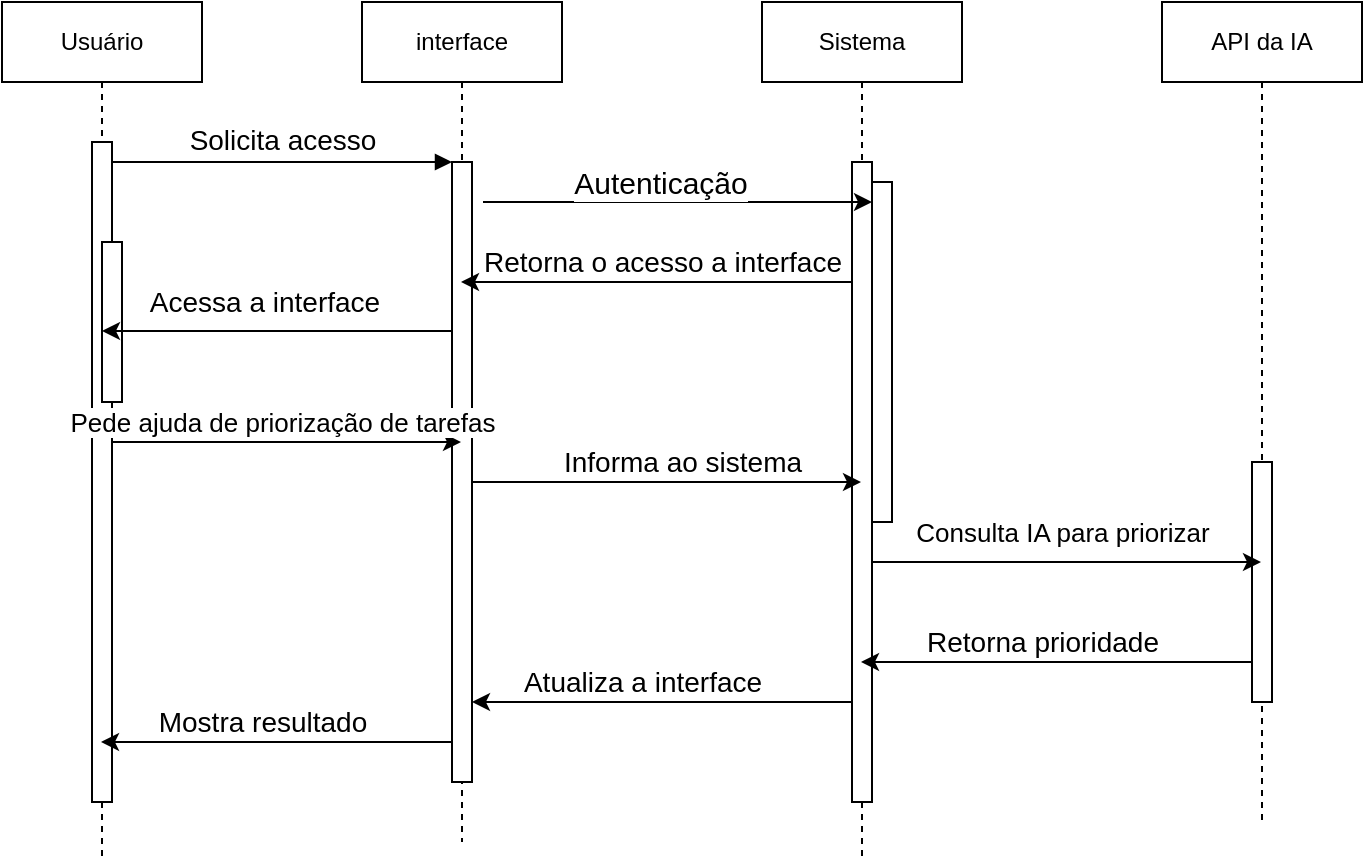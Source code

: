 <mxfile version="24.8.4">
  <diagram name="Page-1" id="2YBvvXClWsGukQMizWep">
    <mxGraphModel grid="1" page="1" gridSize="10" guides="1" tooltips="1" connect="1" arrows="1" fold="1" pageScale="1" pageWidth="850" pageHeight="1100" math="0" shadow="0">
      <root>
        <mxCell id="0" />
        <mxCell id="1" parent="0" />
        <mxCell id="aM9ryv3xv72pqoxQDRHE-1" value="Usuário" style="shape=umlLifeline;perimeter=lifelinePerimeter;whiteSpace=wrap;html=1;container=0;dropTarget=0;collapsible=0;recursiveResize=0;outlineConnect=0;portConstraint=eastwest;newEdgeStyle={&quot;edgeStyle&quot;:&quot;elbowEdgeStyle&quot;,&quot;elbow&quot;:&quot;vertical&quot;,&quot;curved&quot;:0,&quot;rounded&quot;:0};" vertex="1" parent="1">
          <mxGeometry x="40" y="40" width="100" height="430" as="geometry" />
        </mxCell>
        <mxCell id="aM9ryv3xv72pqoxQDRHE-2" value="" style="html=1;points=[];perimeter=orthogonalPerimeter;outlineConnect=0;targetShapes=umlLifeline;portConstraint=eastwest;newEdgeStyle={&quot;edgeStyle&quot;:&quot;elbowEdgeStyle&quot;,&quot;elbow&quot;:&quot;vertical&quot;,&quot;curved&quot;:0,&quot;rounded&quot;:0};" vertex="1" parent="aM9ryv3xv72pqoxQDRHE-1">
          <mxGeometry x="45" y="70" width="10" height="330" as="geometry" />
        </mxCell>
        <mxCell id="aM9ryv3xv72pqoxQDRHE-4" value="" style="html=1;points=[];perimeter=orthogonalPerimeter;outlineConnect=0;targetShapes=umlLifeline;portConstraint=eastwest;newEdgeStyle={&quot;edgeStyle&quot;:&quot;elbowEdgeStyle&quot;,&quot;elbow&quot;:&quot;vertical&quot;,&quot;curved&quot;:0,&quot;rounded&quot;:0};" vertex="1" parent="aM9ryv3xv72pqoxQDRHE-1">
          <mxGeometry x="50" y="120" width="10" height="80" as="geometry" />
        </mxCell>
        <mxCell id="aM9ryv3xv72pqoxQDRHE-5" value="interface" style="shape=umlLifeline;perimeter=lifelinePerimeter;whiteSpace=wrap;html=1;container=0;dropTarget=0;collapsible=0;recursiveResize=0;outlineConnect=0;portConstraint=eastwest;newEdgeStyle={&quot;edgeStyle&quot;:&quot;elbowEdgeStyle&quot;,&quot;elbow&quot;:&quot;vertical&quot;,&quot;curved&quot;:0,&quot;rounded&quot;:0};" vertex="1" parent="1">
          <mxGeometry x="220" y="40" width="100" height="420" as="geometry" />
        </mxCell>
        <mxCell id="aM9ryv3xv72pqoxQDRHE-6" value="" style="html=1;points=[];perimeter=orthogonalPerimeter;outlineConnect=0;targetShapes=umlLifeline;portConstraint=eastwest;newEdgeStyle={&quot;edgeStyle&quot;:&quot;elbowEdgeStyle&quot;,&quot;elbow&quot;:&quot;vertical&quot;,&quot;curved&quot;:0,&quot;rounded&quot;:0};" vertex="1" parent="aM9ryv3xv72pqoxQDRHE-5">
          <mxGeometry x="45" y="80" width="10" height="310" as="geometry" />
        </mxCell>
        <mxCell id="aM9ryv3xv72pqoxQDRHE-7" value="&lt;font style=&quot;font-size: 14px;&quot;&gt;Solicita acesso&lt;/font&gt;" style="html=1;verticalAlign=bottom;endArrow=block;edgeStyle=elbowEdgeStyle;elbow=vertical;curved=0;rounded=0;" edge="1" parent="1" source="aM9ryv3xv72pqoxQDRHE-2" target="aM9ryv3xv72pqoxQDRHE-6">
          <mxGeometry relative="1" as="geometry">
            <mxPoint x="195" y="130" as="sourcePoint" />
            <Array as="points">
              <mxPoint x="180" y="120" />
            </Array>
          </mxGeometry>
        </mxCell>
        <mxCell id="kVtYG2DGbfuEtyrICrXy-3" value="Sistema" style="shape=umlLifeline;perimeter=lifelinePerimeter;whiteSpace=wrap;html=1;container=0;dropTarget=0;collapsible=0;recursiveResize=0;outlineConnect=0;portConstraint=eastwest;newEdgeStyle={&quot;edgeStyle&quot;:&quot;elbowEdgeStyle&quot;,&quot;elbow&quot;:&quot;vertical&quot;,&quot;curved&quot;:0,&quot;rounded&quot;:0};" vertex="1" parent="1">
          <mxGeometry x="420" y="40" width="100" height="430" as="geometry" />
        </mxCell>
        <mxCell id="kVtYG2DGbfuEtyrICrXy-4" value="" style="html=1;points=[];perimeter=orthogonalPerimeter;outlineConnect=0;targetShapes=umlLifeline;portConstraint=eastwest;newEdgeStyle={&quot;edgeStyle&quot;:&quot;elbowEdgeStyle&quot;,&quot;elbow&quot;:&quot;vertical&quot;,&quot;curved&quot;:0,&quot;rounded&quot;:0};" vertex="1" parent="kVtYG2DGbfuEtyrICrXy-3">
          <mxGeometry x="45" y="80" width="10" height="320" as="geometry" />
        </mxCell>
        <mxCell id="kVtYG2DGbfuEtyrICrXy-9" value="" style="html=1;points=[];perimeter=orthogonalPerimeter;outlineConnect=0;targetShapes=umlLifeline;portConstraint=eastwest;newEdgeStyle={&quot;edgeStyle&quot;:&quot;elbowEdgeStyle&quot;,&quot;elbow&quot;:&quot;vertical&quot;,&quot;curved&quot;:0,&quot;rounded&quot;:0};" vertex="1" parent="1">
          <mxGeometry x="475" y="130" width="10" height="170" as="geometry" />
        </mxCell>
        <mxCell id="kVtYG2DGbfuEtyrICrXy-10" value="API da IA" style="shape=umlLifeline;perimeter=lifelinePerimeter;whiteSpace=wrap;html=1;container=0;dropTarget=0;collapsible=0;recursiveResize=0;outlineConnect=0;portConstraint=eastwest;newEdgeStyle={&quot;edgeStyle&quot;:&quot;elbowEdgeStyle&quot;,&quot;elbow&quot;:&quot;vertical&quot;,&quot;curved&quot;:0,&quot;rounded&quot;:0};" vertex="1" parent="1">
          <mxGeometry x="620" y="40" width="100" height="410" as="geometry" />
        </mxCell>
        <mxCell id="kVtYG2DGbfuEtyrICrXy-11" value="" style="html=1;points=[];perimeter=orthogonalPerimeter;outlineConnect=0;targetShapes=umlLifeline;portConstraint=eastwest;newEdgeStyle={&quot;edgeStyle&quot;:&quot;elbowEdgeStyle&quot;,&quot;elbow&quot;:&quot;vertical&quot;,&quot;curved&quot;:0,&quot;rounded&quot;:0};" vertex="1" parent="kVtYG2DGbfuEtyrICrXy-10">
          <mxGeometry x="45" y="230" width="10" height="120" as="geometry" />
        </mxCell>
        <mxCell id="kVtYG2DGbfuEtyrICrXy-13" style="edgeStyle=elbowEdgeStyle;rounded=0;orthogonalLoop=1;jettySize=auto;html=1;elbow=vertical;curved=0;" edge="1" parent="1">
          <mxGeometry relative="1" as="geometry">
            <mxPoint x="280.5" y="140" as="sourcePoint" />
            <mxPoint x="475" y="140" as="targetPoint" />
          </mxGeometry>
        </mxCell>
        <mxCell id="kVtYG2DGbfuEtyrICrXy-14" value="&lt;font style=&quot;font-size: 15px;&quot;&gt;Autenticação&lt;/font&gt;" style="edgeLabel;html=1;align=center;verticalAlign=middle;resizable=0;points=[];" connectable="0" vertex="1" parent="kVtYG2DGbfuEtyrICrXy-13">
          <mxGeometry x="-0.1" y="-1" relative="1" as="geometry">
            <mxPoint x="1" y="-11" as="offset" />
          </mxGeometry>
        </mxCell>
        <mxCell id="kVtYG2DGbfuEtyrICrXy-17" style="edgeStyle=elbowEdgeStyle;rounded=0;orthogonalLoop=1;jettySize=auto;html=1;elbow=vertical;curved=0;" edge="1" parent="1">
          <mxGeometry relative="1" as="geometry">
            <mxPoint x="465" y="180" as="sourcePoint" />
            <mxPoint x="269.5" y="180" as="targetPoint" />
          </mxGeometry>
        </mxCell>
        <mxCell id="kVtYG2DGbfuEtyrICrXy-18" value="&lt;font style=&quot;font-size: 14px;&quot;&gt;Retorna o acesso a interface&lt;/font&gt;" style="edgeLabel;html=1;align=center;verticalAlign=middle;resizable=0;points=[];" connectable="0" vertex="1" parent="kVtYG2DGbfuEtyrICrXy-17">
          <mxGeometry x="0.125" relative="1" as="geometry">
            <mxPoint x="15" y="-10" as="offset" />
          </mxGeometry>
        </mxCell>
        <mxCell id="kVtYG2DGbfuEtyrICrXy-20" value="&lt;font style=&quot;font-size: 14px;&quot;&gt;Acessa a interface&lt;/font&gt;" style="edgeStyle=elbowEdgeStyle;rounded=0;orthogonalLoop=1;jettySize=auto;html=1;elbow=vertical;curved=0;" edge="1" parent="1">
          <mxGeometry x="0.083" y="-15" relative="1" as="geometry">
            <mxPoint x="265.5" y="204.5" as="sourcePoint" />
            <mxPoint x="90" y="204.5" as="targetPoint" />
            <mxPoint as="offset" />
          </mxGeometry>
        </mxCell>
        <mxCell id="kVtYG2DGbfuEtyrICrXy-21" style="edgeStyle=elbowEdgeStyle;rounded=0;orthogonalLoop=1;jettySize=auto;html=1;elbow=vertical;curved=0;" edge="1" parent="1">
          <mxGeometry relative="1" as="geometry">
            <mxPoint x="95" y="260" as="sourcePoint" />
            <mxPoint x="269.5" y="260" as="targetPoint" />
          </mxGeometry>
        </mxCell>
        <mxCell id="kVtYG2DGbfuEtyrICrXy-22" value="&lt;font style=&quot;font-size: 13px;&quot;&gt;Pede ajuda de priorização de tarefas&lt;/font&gt;" style="edgeLabel;html=1;align=center;verticalAlign=middle;resizable=0;points=[];" connectable="0" vertex="1" parent="kVtYG2DGbfuEtyrICrXy-21">
          <mxGeometry x="0.203" relative="1" as="geometry">
            <mxPoint x="-20" y="-10" as="offset" />
          </mxGeometry>
        </mxCell>
        <mxCell id="kVtYG2DGbfuEtyrICrXy-23" style="edgeStyle=elbowEdgeStyle;rounded=0;orthogonalLoop=1;jettySize=auto;html=1;elbow=vertical;curved=0;" edge="1" parent="1" source="aM9ryv3xv72pqoxQDRHE-6" target="kVtYG2DGbfuEtyrICrXy-3">
          <mxGeometry relative="1" as="geometry">
            <Array as="points">
              <mxPoint x="348" y="280" />
            </Array>
          </mxGeometry>
        </mxCell>
        <mxCell id="kVtYG2DGbfuEtyrICrXy-24" value="&lt;font style=&quot;font-size: 14px;&quot;&gt;Informa ao sistema&lt;/font&gt;" style="edgeLabel;html=1;align=center;verticalAlign=middle;resizable=0;points=[];" connectable="0" vertex="1" parent="kVtYG2DGbfuEtyrICrXy-23">
          <mxGeometry x="0.172" y="-2" relative="1" as="geometry">
            <mxPoint x="-9" y="-12" as="offset" />
          </mxGeometry>
        </mxCell>
        <mxCell id="kVtYG2DGbfuEtyrICrXy-25" style="edgeStyle=elbowEdgeStyle;rounded=0;orthogonalLoop=1;jettySize=auto;html=1;elbow=vertical;curved=0;" edge="1" parent="1">
          <mxGeometry relative="1" as="geometry">
            <mxPoint x="475" y="320" as="sourcePoint" />
            <mxPoint x="669.5" y="320" as="targetPoint" />
          </mxGeometry>
        </mxCell>
        <mxCell id="kVtYG2DGbfuEtyrICrXy-26" value="&lt;font style=&quot;font-size: 13px;&quot;&gt;Consulta IA para priorizar&lt;/font&gt;" style="edgeLabel;html=1;align=center;verticalAlign=middle;resizable=0;points=[];" connectable="0" vertex="1" parent="kVtYG2DGbfuEtyrICrXy-25">
          <mxGeometry x="-0.208" y="3" relative="1" as="geometry">
            <mxPoint x="18" y="-12" as="offset" />
          </mxGeometry>
        </mxCell>
        <mxCell id="kVtYG2DGbfuEtyrICrXy-27" style="edgeStyle=elbowEdgeStyle;rounded=0;orthogonalLoop=1;jettySize=auto;html=1;elbow=vertical;curved=0;" edge="1" parent="1">
          <mxGeometry relative="1" as="geometry">
            <mxPoint x="665" y="370" as="sourcePoint" />
            <mxPoint x="469.5" y="370" as="targetPoint" />
          </mxGeometry>
        </mxCell>
        <mxCell id="kVtYG2DGbfuEtyrICrXy-28" value="&lt;font style=&quot;font-size: 14px;&quot;&gt;Retorna prioridade&lt;/font&gt;" style="edgeLabel;html=1;align=center;verticalAlign=middle;resizable=0;points=[];" connectable="0" vertex="1" parent="kVtYG2DGbfuEtyrICrXy-27">
          <mxGeometry x="0.207" y="-1" relative="1" as="geometry">
            <mxPoint x="13" y="-9" as="offset" />
          </mxGeometry>
        </mxCell>
        <mxCell id="kVtYG2DGbfuEtyrICrXy-29" style="edgeStyle=elbowEdgeStyle;rounded=0;orthogonalLoop=1;jettySize=auto;html=1;elbow=vertical;curved=0;" edge="1" parent="1">
          <mxGeometry relative="1" as="geometry">
            <mxPoint x="465" y="390" as="sourcePoint" />
            <mxPoint x="275" y="390" as="targetPoint" />
          </mxGeometry>
        </mxCell>
        <mxCell id="kVtYG2DGbfuEtyrICrXy-30" value="&lt;font style=&quot;font-size: 14px;&quot;&gt;Atualiza a interface&lt;/font&gt;" style="edgeLabel;html=1;align=center;verticalAlign=middle;resizable=0;points=[];" connectable="0" vertex="1" parent="kVtYG2DGbfuEtyrICrXy-29">
          <mxGeometry x="0.316" y="-3" relative="1" as="geometry">
            <mxPoint x="20" y="-7" as="offset" />
          </mxGeometry>
        </mxCell>
        <mxCell id="kVtYG2DGbfuEtyrICrXy-31" style="edgeStyle=elbowEdgeStyle;rounded=0;orthogonalLoop=1;jettySize=auto;html=1;elbow=vertical;curved=0;" edge="1" parent="1">
          <mxGeometry relative="1" as="geometry">
            <mxPoint x="265" y="410" as="sourcePoint" />
            <mxPoint x="89.5" y="410" as="targetPoint" />
          </mxGeometry>
        </mxCell>
        <mxCell id="kVtYG2DGbfuEtyrICrXy-32" value="&lt;font style=&quot;font-size: 14px;&quot;&gt;Mostra resultado&lt;/font&gt;" style="edgeLabel;html=1;align=center;verticalAlign=middle;resizable=0;points=[];" connectable="0" vertex="1" parent="kVtYG2DGbfuEtyrICrXy-31">
          <mxGeometry x="0.242" y="-1" relative="1" as="geometry">
            <mxPoint x="14" y="-9" as="offset" />
          </mxGeometry>
        </mxCell>
      </root>
    </mxGraphModel>
  </diagram>
</mxfile>
